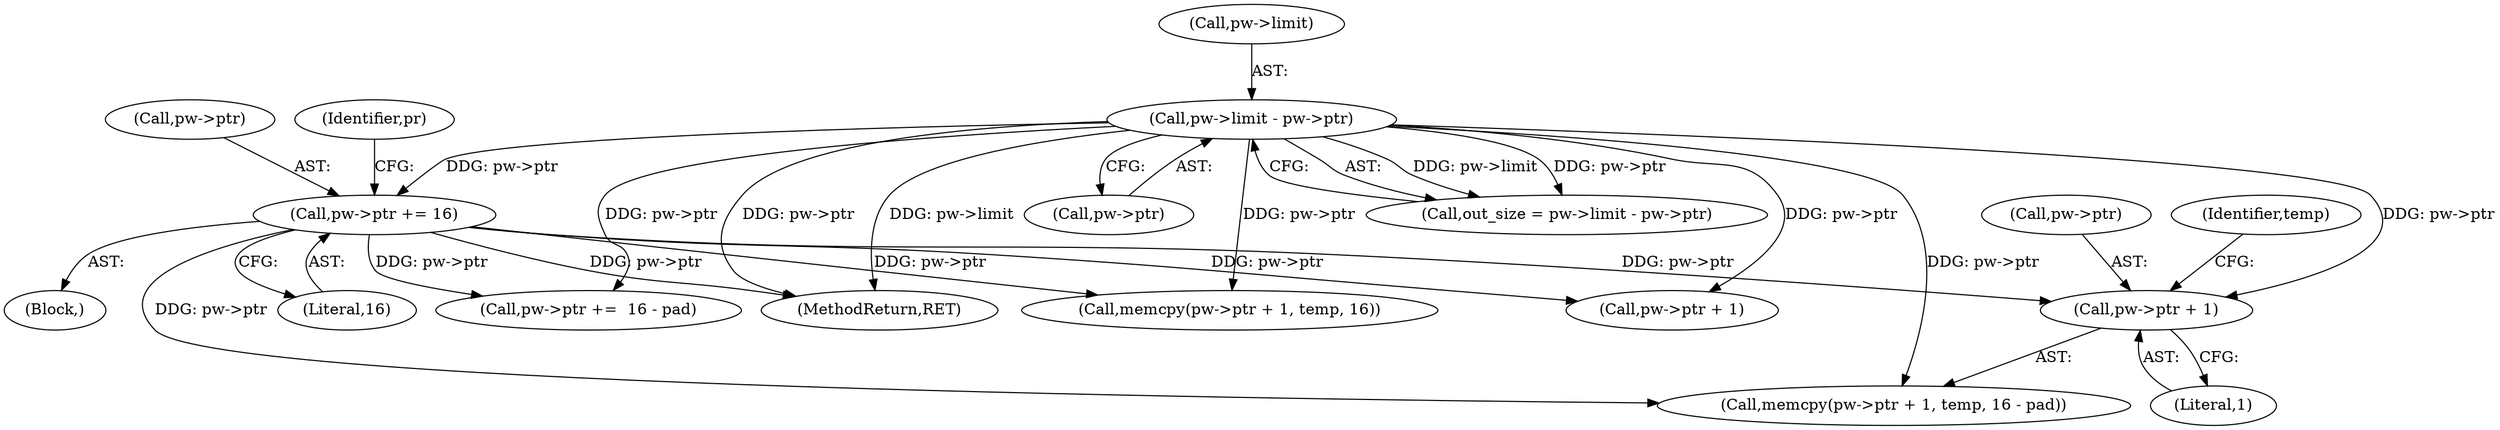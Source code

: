 digraph "0_ghostscript_8e9ce5016db968b40e4ec255a3005f2786cce45f_0@pointer" {
"1000354" [label="(Call,pw->ptr + 1)"];
"1000138" [label="(Call,pw->limit - pw->ptr)"];
"1000380" [label="(Call,pw->ptr += 16)"];
"1000288" [label="(Block,)"];
"1000397" [label="(MethodReturn,RET)"];
"1000138" [label="(Call,pw->limit - pw->ptr)"];
"1000358" [label="(Literal,1)"];
"1000363" [label="(Call,pw->ptr +=  16 - pad)"];
"1000355" [label="(Call,pw->ptr)"];
"1000353" [label="(Call,memcpy(pw->ptr + 1, temp, 16 - pad))"];
"1000354" [label="(Call,pw->ptr + 1)"];
"1000380" [label="(Call,pw->ptr += 16)"];
"1000372" [label="(Call,memcpy(pw->ptr + 1, temp, 16))"];
"1000384" [label="(Literal,16)"];
"1000284" [label="(Identifier,pr)"];
"1000142" [label="(Call,pw->ptr)"];
"1000381" [label="(Call,pw->ptr)"];
"1000373" [label="(Call,pw->ptr + 1)"];
"1000139" [label="(Call,pw->limit)"];
"1000136" [label="(Call,out_size = pw->limit - pw->ptr)"];
"1000359" [label="(Identifier,temp)"];
"1000354" -> "1000353"  [label="AST: "];
"1000354" -> "1000358"  [label="CFG: "];
"1000355" -> "1000354"  [label="AST: "];
"1000358" -> "1000354"  [label="AST: "];
"1000359" -> "1000354"  [label="CFG: "];
"1000138" -> "1000354"  [label="DDG: pw->ptr"];
"1000380" -> "1000354"  [label="DDG: pw->ptr"];
"1000138" -> "1000136"  [label="AST: "];
"1000138" -> "1000142"  [label="CFG: "];
"1000139" -> "1000138"  [label="AST: "];
"1000142" -> "1000138"  [label="AST: "];
"1000136" -> "1000138"  [label="CFG: "];
"1000138" -> "1000397"  [label="DDG: pw->ptr"];
"1000138" -> "1000397"  [label="DDG: pw->limit"];
"1000138" -> "1000136"  [label="DDG: pw->limit"];
"1000138" -> "1000136"  [label="DDG: pw->ptr"];
"1000138" -> "1000353"  [label="DDG: pw->ptr"];
"1000138" -> "1000363"  [label="DDG: pw->ptr"];
"1000138" -> "1000372"  [label="DDG: pw->ptr"];
"1000138" -> "1000373"  [label="DDG: pw->ptr"];
"1000138" -> "1000380"  [label="DDG: pw->ptr"];
"1000380" -> "1000288"  [label="AST: "];
"1000380" -> "1000384"  [label="CFG: "];
"1000381" -> "1000380"  [label="AST: "];
"1000384" -> "1000380"  [label="AST: "];
"1000284" -> "1000380"  [label="CFG: "];
"1000380" -> "1000397"  [label="DDG: pw->ptr"];
"1000380" -> "1000353"  [label="DDG: pw->ptr"];
"1000380" -> "1000363"  [label="DDG: pw->ptr"];
"1000380" -> "1000372"  [label="DDG: pw->ptr"];
"1000380" -> "1000373"  [label="DDG: pw->ptr"];
}
